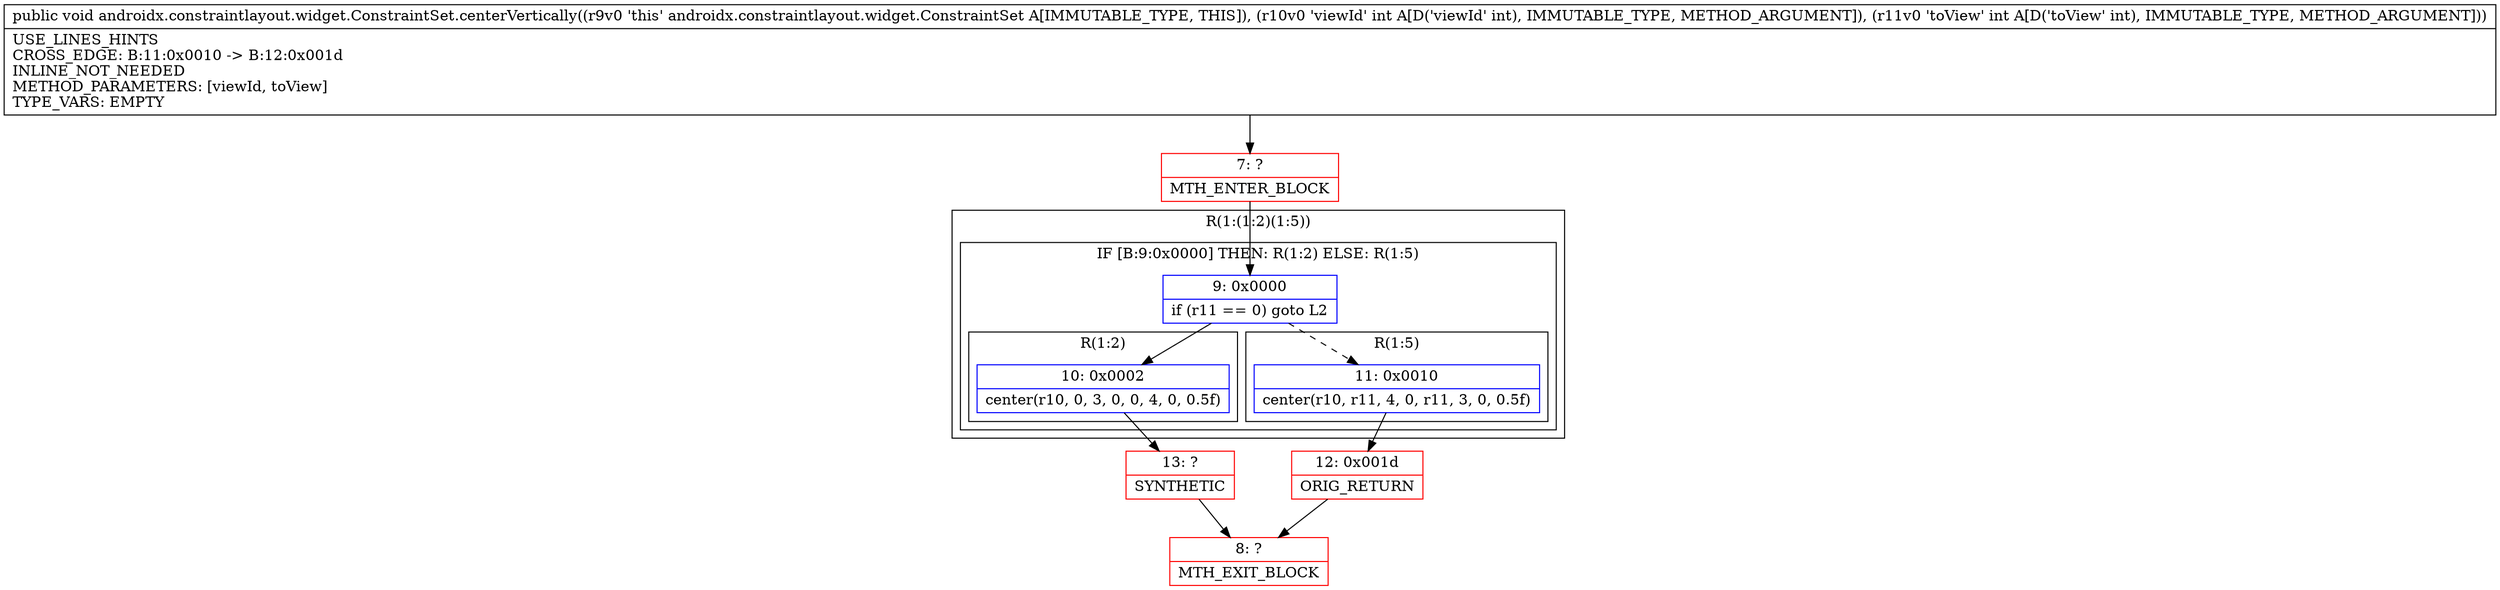 digraph "CFG forandroidx.constraintlayout.widget.ConstraintSet.centerVertically(II)V" {
subgraph cluster_Region_850540037 {
label = "R(1:(1:2)(1:5))";
node [shape=record,color=blue];
subgraph cluster_IfRegion_1834059289 {
label = "IF [B:9:0x0000] THEN: R(1:2) ELSE: R(1:5)";
node [shape=record,color=blue];
Node_9 [shape=record,label="{9\:\ 0x0000|if (r11 == 0) goto L2\l}"];
subgraph cluster_Region_282768665 {
label = "R(1:2)";
node [shape=record,color=blue];
Node_10 [shape=record,label="{10\:\ 0x0002|center(r10, 0, 3, 0, 0, 4, 0, 0.5f)\l}"];
}
subgraph cluster_Region_1529863998 {
label = "R(1:5)";
node [shape=record,color=blue];
Node_11 [shape=record,label="{11\:\ 0x0010|center(r10, r11, 4, 0, r11, 3, 0, 0.5f)\l}"];
}
}
}
Node_7 [shape=record,color=red,label="{7\:\ ?|MTH_ENTER_BLOCK\l}"];
Node_13 [shape=record,color=red,label="{13\:\ ?|SYNTHETIC\l}"];
Node_8 [shape=record,color=red,label="{8\:\ ?|MTH_EXIT_BLOCK\l}"];
Node_12 [shape=record,color=red,label="{12\:\ 0x001d|ORIG_RETURN\l}"];
MethodNode[shape=record,label="{public void androidx.constraintlayout.widget.ConstraintSet.centerVertically((r9v0 'this' androidx.constraintlayout.widget.ConstraintSet A[IMMUTABLE_TYPE, THIS]), (r10v0 'viewId' int A[D('viewId' int), IMMUTABLE_TYPE, METHOD_ARGUMENT]), (r11v0 'toView' int A[D('toView' int), IMMUTABLE_TYPE, METHOD_ARGUMENT]))  | USE_LINES_HINTS\lCROSS_EDGE: B:11:0x0010 \-\> B:12:0x001d\lINLINE_NOT_NEEDED\lMETHOD_PARAMETERS: [viewId, toView]\lTYPE_VARS: EMPTY\l}"];
MethodNode -> Node_7;Node_9 -> Node_10;
Node_9 -> Node_11[style=dashed];
Node_10 -> Node_13;
Node_11 -> Node_12;
Node_7 -> Node_9;
Node_13 -> Node_8;
Node_12 -> Node_8;
}


